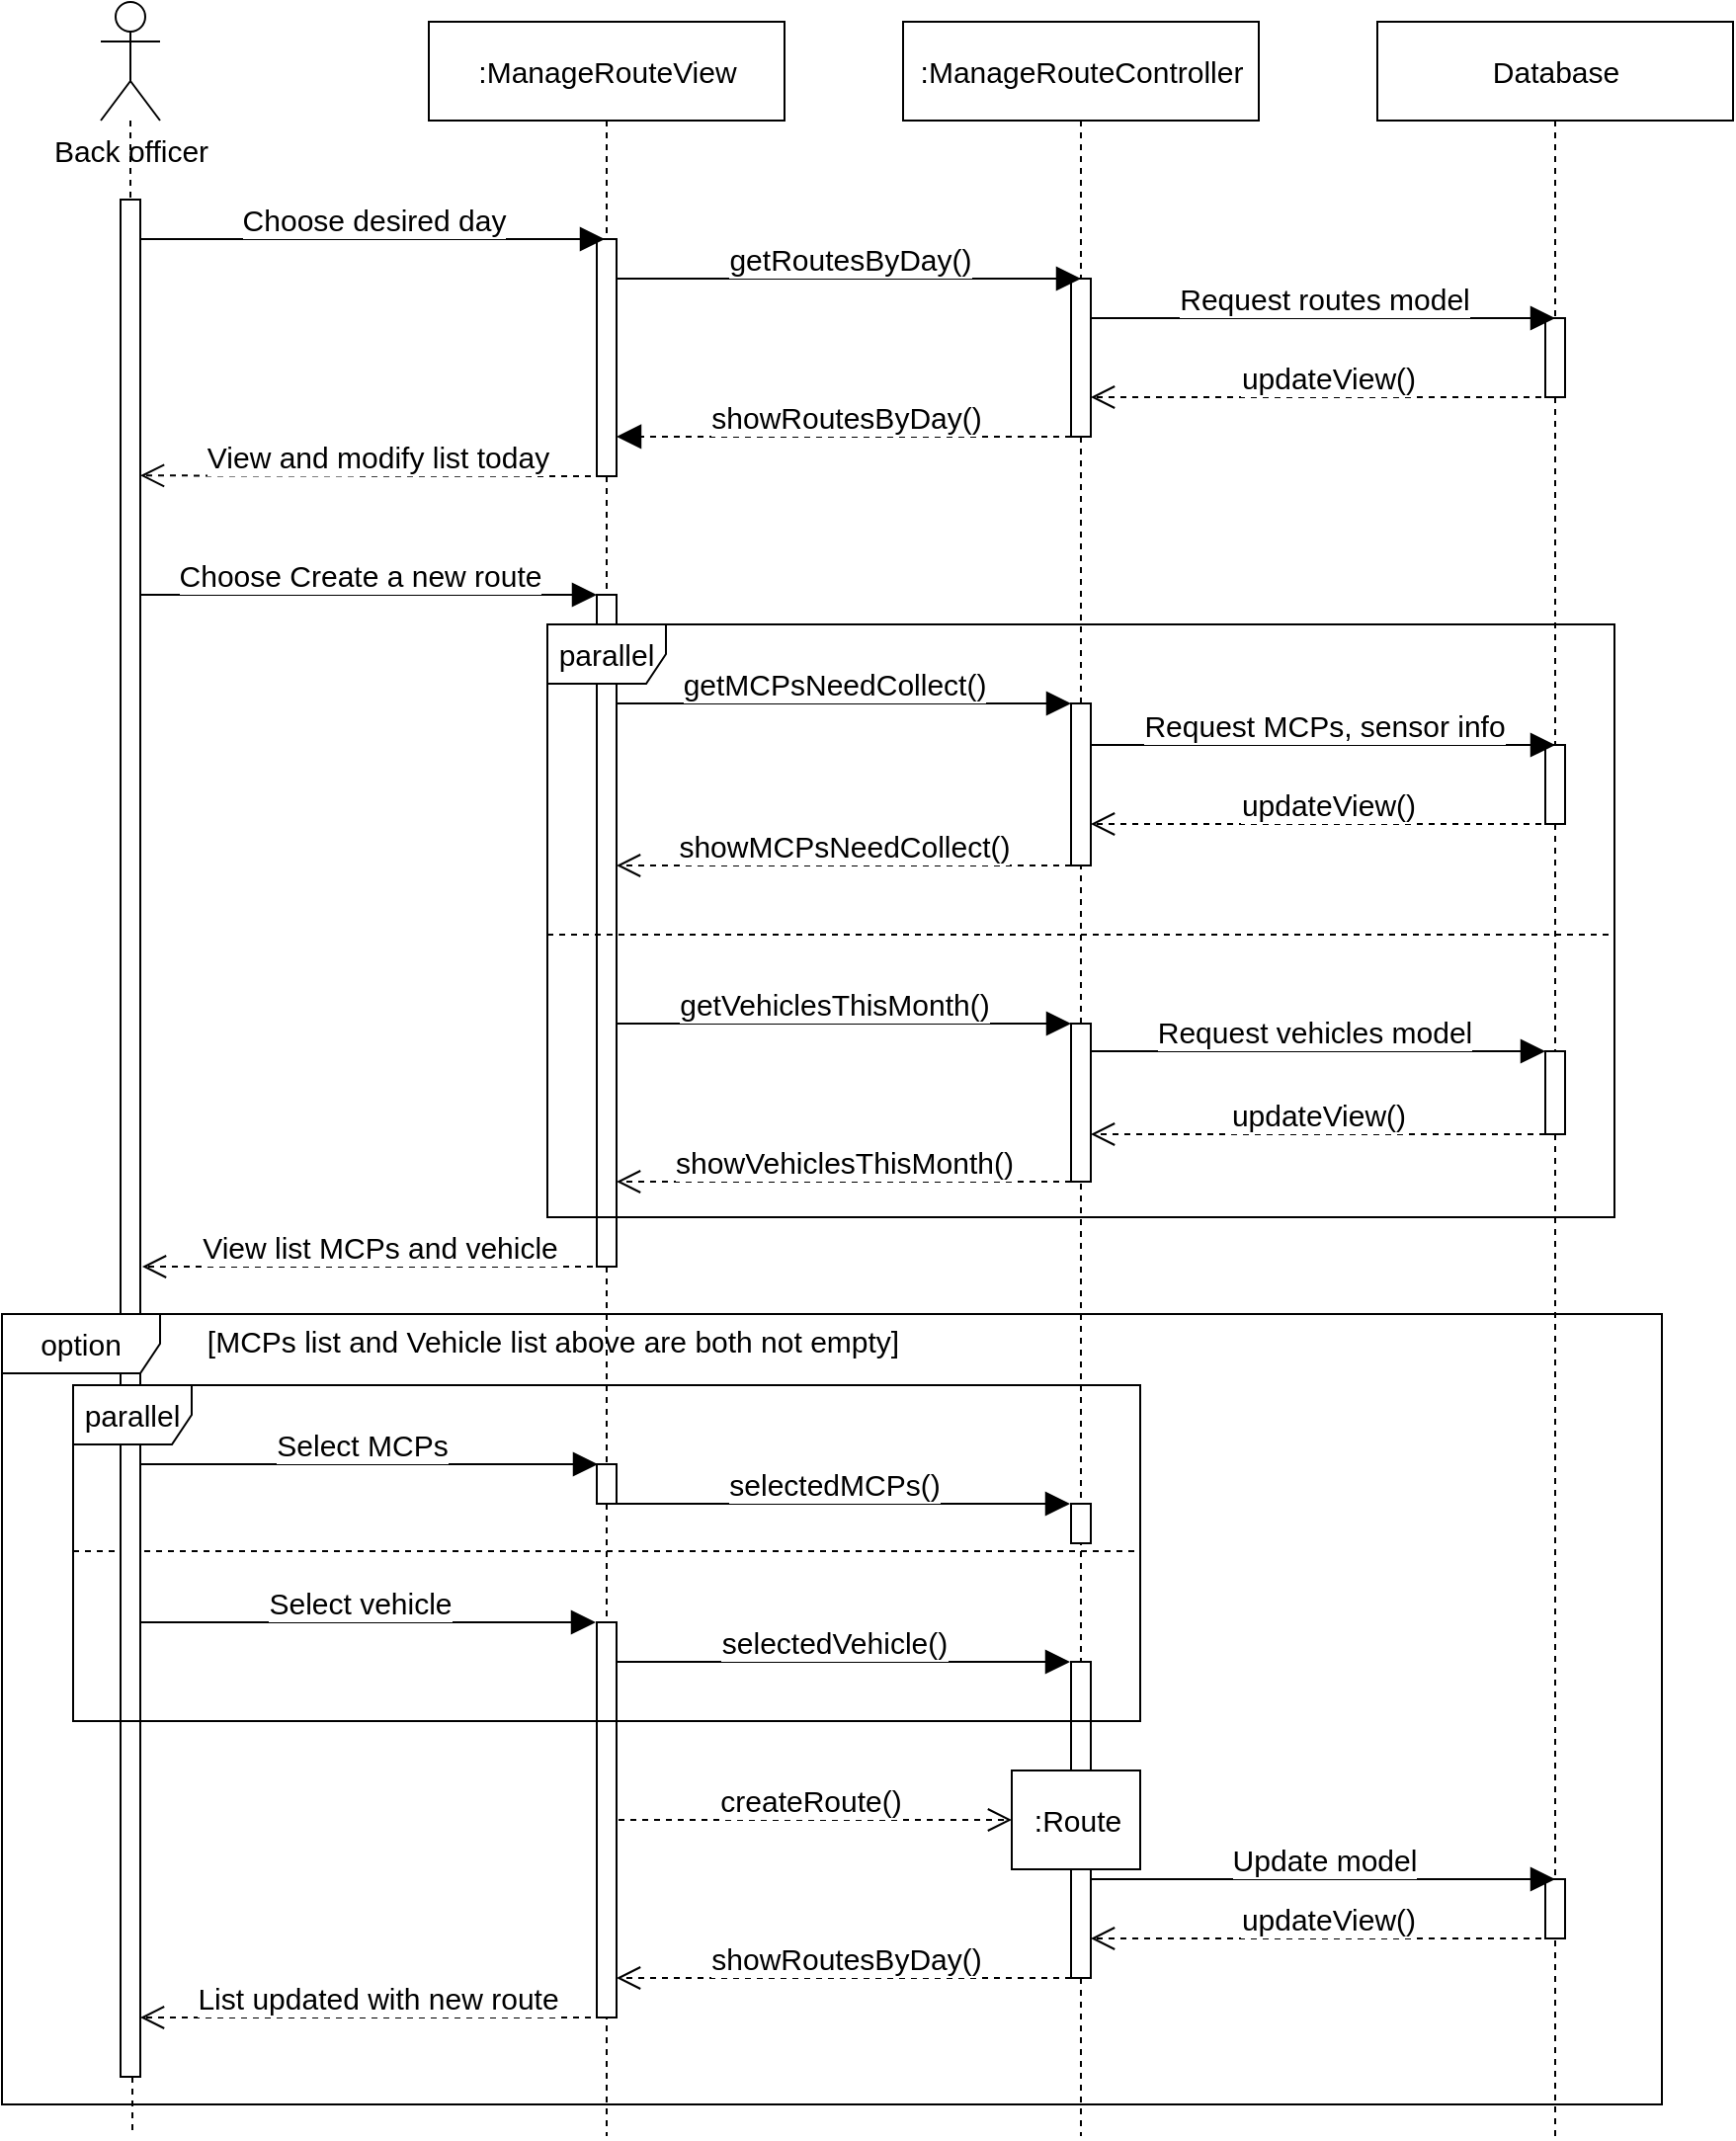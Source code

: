 <mxfile version="20.4.0" type="device"><diagram id="Ct6MWMkga0hkDBnEpdBF" name="Page-1"><mxGraphModel dx="964" dy="544" grid="1" gridSize="10" guides="1" tooltips="1" connect="1" arrows="1" fold="1" page="1" pageScale="1" pageWidth="850" pageHeight="1100" math="0" shadow="0"><root><mxCell id="0"/><mxCell id="1" parent="0"/><mxCell id="zf3j5BJPffRTRD-wPEGG-1" style="edgeStyle=orthogonalEdgeStyle;rounded=0;orthogonalLoop=1;jettySize=auto;html=1;fontSize=15;endArrow=none;endFill=0;dashed=1;startArrow=none;" edge="1" parent="1" source="zf3j5BJPffRTRD-wPEGG-51"><mxGeometry relative="1" as="geometry"><mxPoint x="130" y="1100" as="targetPoint"/><mxPoint x="130" y="120" as="sourcePoint"/><Array as="points"><mxPoint x="130" y="560"/></Array></mxGeometry></mxCell><mxCell id="zf3j5BJPffRTRD-wPEGG-2" value="Back officer" style="shape=umlActor;verticalLabelPosition=bottom;verticalAlign=top;html=1;outlineConnect=0;fontSize=15;" vertex="1" parent="1"><mxGeometry x="114" y="20" width="30" height="60" as="geometry"/></mxCell><mxCell id="zf3j5BJPffRTRD-wPEGG-3" style="edgeStyle=orthogonalEdgeStyle;rounded=0;orthogonalLoop=1;jettySize=auto;html=1;dashed=1;fontSize=15;endArrow=none;endFill=0;startArrow=none;" edge="1" parent="1" source="zf3j5BJPffRTRD-wPEGG-34"><mxGeometry relative="1" as="geometry"><mxPoint x="370.0" y="1100" as="targetPoint"/></mxGeometry></mxCell><mxCell id="zf3j5BJPffRTRD-wPEGG-4" value=":ManageRouteView" style="html=1;fontSize=15;" vertex="1" parent="1"><mxGeometry x="280" y="30" width="180" height="50" as="geometry"/></mxCell><mxCell id="zf3j5BJPffRTRD-wPEGG-5" style="edgeStyle=orthogonalEdgeStyle;rounded=0;orthogonalLoop=1;jettySize=auto;html=1;dashed=1;fontSize=15;endArrow=none;endFill=0;startArrow=none;" edge="1" parent="1" source="zf3j5BJPffRTRD-wPEGG-39"><mxGeometry relative="1" as="geometry"><mxPoint x="610" y="1100" as="targetPoint"/></mxGeometry></mxCell><mxCell id="zf3j5BJPffRTRD-wPEGG-6" value=":ManageRouteController" style="html=1;fontSize=15;" vertex="1" parent="1"><mxGeometry x="520" y="30" width="180" height="50" as="geometry"/></mxCell><mxCell id="zf3j5BJPffRTRD-wPEGG-7" style="edgeStyle=orthogonalEdgeStyle;rounded=0;orthogonalLoop=1;jettySize=auto;html=1;dashed=1;fontSize=15;endArrow=none;endFill=0;startArrow=none;" edge="1" parent="1" source="zf3j5BJPffRTRD-wPEGG-56"><mxGeometry relative="1" as="geometry"><mxPoint x="850" y="1100" as="targetPoint"/><Array as="points"><mxPoint x="850" y="564"/></Array></mxGeometry></mxCell><mxCell id="zf3j5BJPffRTRD-wPEGG-8" value="Database" style="html=1;fontSize=15;" vertex="1" parent="1"><mxGeometry x="760" y="30" width="180" height="50" as="geometry"/></mxCell><mxCell id="zf3j5BJPffRTRD-wPEGG-12" value="updateView()" style="endArrow=open;endFill=0;endSize=10;html=1;rounded=0;fontSize=15;dashed=1;" edge="1" parent="1"><mxGeometry y="-10" width="160" relative="1" as="geometry"><mxPoint x="855" y="220" as="sourcePoint"/><mxPoint x="615" y="220" as="targetPoint"/><mxPoint as="offset"/></mxGeometry></mxCell><mxCell id="zf3j5BJPffRTRD-wPEGG-13" value="Choose Create a new route" style="endArrow=block;endFill=1;endSize=10;html=1;rounded=0;fontSize=15;" edge="1" parent="1"><mxGeometry y="10" width="160" relative="1" as="geometry"><mxPoint x="125" y="320" as="sourcePoint"/><mxPoint x="365.0" y="320" as="targetPoint"/><mxPoint as="offset"/></mxGeometry></mxCell><mxCell id="zf3j5BJPffRTRD-wPEGG-15" value="Select MCPs" style="endArrow=block;endFill=1;endSize=10;html=1;rounded=0;fontSize=15;" edge="1" parent="1"><mxGeometry y="10" width="160" relative="1" as="geometry"><mxPoint x="125.5" y="760.0" as="sourcePoint"/><mxPoint x="365.5" y="760.0" as="targetPoint"/><mxPoint as="offset"/></mxGeometry></mxCell><mxCell id="zf3j5BJPffRTRD-wPEGG-16" value="selectedMCPs()" style="endArrow=block;endFill=1;endSize=10;html=1;rounded=0;fontSize=15;" edge="1" parent="1"><mxGeometry y="10" width="160" relative="1" as="geometry"><mxPoint x="364.5" y="780.0" as="sourcePoint"/><mxPoint x="604.5" y="780.0" as="targetPoint"/><mxPoint as="offset"/></mxGeometry></mxCell><mxCell id="zf3j5BJPffRTRD-wPEGG-17" value="createRoute()" style="endArrow=open;endFill=0;endSize=10;html=1;rounded=0;fontSize=15;dashed=1;entryX=0;entryY=0.5;entryDx=0;entryDy=0;" edge="1" parent="1" target="zf3j5BJPffRTRD-wPEGG-22"><mxGeometry y="10" width="160" relative="1" as="geometry"><mxPoint x="370" y="940" as="sourcePoint"/><mxPoint x="490" y="945" as="targetPoint"/><mxPoint as="offset"/></mxGeometry></mxCell><mxCell id="zf3j5BJPffRTRD-wPEGG-19" value="updateView()" style="endArrow=open;endFill=0;endSize=10;html=1;rounded=0;fontSize=15;dashed=1;" edge="1" parent="1"><mxGeometry y="-10" width="160" relative="1" as="geometry"><mxPoint x="855" y="1000" as="sourcePoint"/><mxPoint x="615.0" y="1000" as="targetPoint"/><mxPoint as="offset"/></mxGeometry></mxCell><mxCell id="zf3j5BJPffRTRD-wPEGG-20" value="List updated with new route" style="endArrow=open;endFill=0;endSize=10;html=1;rounded=0;fontSize=15;dashed=1;" edge="1" parent="1"><mxGeometry y="-10" width="160" relative="1" as="geometry"><mxPoint x="374" y="1040" as="sourcePoint"/><mxPoint x="134" y="1040" as="targetPoint"/><mxPoint as="offset"/></mxGeometry></mxCell><mxCell id="zf3j5BJPffRTRD-wPEGG-21" value="selectedVehicle()" style="endArrow=block;endFill=1;endSize=10;html=1;rounded=0;fontSize=15;" edge="1" parent="1"><mxGeometry y="10" width="160" relative="1" as="geometry"><mxPoint x="364.5" y="860.0" as="sourcePoint"/><mxPoint x="604.5" y="860.0" as="targetPoint"/><mxPoint as="offset"/></mxGeometry></mxCell><mxCell id="zf3j5BJPffRTRD-wPEGG-23" value="Select vehicle" style="endArrow=block;endFill=1;endSize=10;html=1;rounded=0;fontSize=15;" edge="1" parent="1"><mxGeometry y="10" width="160" relative="1" as="geometry"><mxPoint x="124.5" y="840.0" as="sourcePoint"/><mxPoint x="364.5" y="840.0" as="targetPoint"/><mxPoint as="offset"/></mxGeometry></mxCell><mxCell id="zf3j5BJPffRTRD-wPEGG-24" value="getMCPsNeedCollect()" style="endArrow=block;endFill=1;endSize=10;html=1;rounded=0;fontSize=15;" edge="1" parent="1"><mxGeometry y="10" width="160" relative="1" as="geometry"><mxPoint x="365" y="375" as="sourcePoint"/><mxPoint x="605" y="375" as="targetPoint"/><mxPoint as="offset"/></mxGeometry></mxCell><mxCell id="zf3j5BJPffRTRD-wPEGG-27" value="getVehiclesThisMonth()" style="endArrow=block;endFill=1;endSize=10;html=1;rounded=0;fontSize=15;" edge="1" parent="1"><mxGeometry y="10" width="160" relative="1" as="geometry"><mxPoint x="365" y="537" as="sourcePoint"/><mxPoint x="605" y="537" as="targetPoint"/><mxPoint as="offset"/></mxGeometry></mxCell><mxCell id="zf3j5BJPffRTRD-wPEGG-29" value="updateView()" style="endArrow=open;endFill=0;endSize=10;html=1;rounded=0;fontSize=15;dashed=1;" edge="1" parent="1"><mxGeometry y="-10" width="160" relative="1" as="geometry"><mxPoint x="855" y="436.0" as="sourcePoint"/><mxPoint x="615.0" y="436.0" as="targetPoint"/><mxPoint as="offset"/></mxGeometry></mxCell><mxCell id="zf3j5BJPffRTRD-wPEGG-30" value="View list MCPs and vehicle" style="endArrow=open;endFill=0;endSize=10;html=1;rounded=0;fontSize=15;dashed=1;" edge="1" parent="1"><mxGeometry y="-10" width="160" relative="1" as="geometry"><mxPoint x="375.0" y="660.0" as="sourcePoint"/><mxPoint x="135" y="660.0" as="targetPoint"/><mxPoint as="offset"/></mxGeometry></mxCell><mxCell id="zf3j5BJPffRTRD-wPEGG-31" value="[MCPs list and Vehicle list above are both not empty]" style="text;align=center;fontStyle=0;verticalAlign=middle;spacingLeft=3;spacingRight=3;strokeColor=none;rotatable=0;points=[[0,0.5],[1,0.5]];portConstraint=eastwest;fontSize=15;" vertex="1" parent="1"><mxGeometry x="148" y="684" width="390" height="26" as="geometry"/></mxCell><mxCell id="zf3j5BJPffRTRD-wPEGG-32" value="" style="html=1;points=[];perimeter=orthogonalPerimeter;fontSize=15;" vertex="1" parent="1"><mxGeometry x="365" y="140" width="10" height="120" as="geometry"/></mxCell><mxCell id="zf3j5BJPffRTRD-wPEGG-33" value="" style="edgeStyle=orthogonalEdgeStyle;rounded=0;orthogonalLoop=1;jettySize=auto;html=1;dashed=1;fontSize=15;endArrow=none;endFill=0;" edge="1" parent="1" source="zf3j5BJPffRTRD-wPEGG-4" target="zf3j5BJPffRTRD-wPEGG-32"><mxGeometry relative="1" as="geometry"><mxPoint x="370" y="1100" as="targetPoint"/><mxPoint x="370" y="80.0" as="sourcePoint"/></mxGeometry></mxCell><mxCell id="zf3j5BJPffRTRD-wPEGG-34" value="" style="html=1;points=[];perimeter=orthogonalPerimeter;fontSize=15;" vertex="1" parent="1"><mxGeometry x="365" y="320" width="10" height="340" as="geometry"/></mxCell><mxCell id="zf3j5BJPffRTRD-wPEGG-35" value="" style="edgeStyle=orthogonalEdgeStyle;rounded=0;orthogonalLoop=1;jettySize=auto;html=1;dashed=1;fontSize=15;endArrow=none;endFill=0;startArrow=none;" edge="1" parent="1" source="zf3j5BJPffRTRD-wPEGG-32" target="zf3j5BJPffRTRD-wPEGG-34"><mxGeometry relative="1" as="geometry"><mxPoint x="370" y="1100" as="targetPoint"/><mxPoint x="370" y="270.0" as="sourcePoint"/></mxGeometry></mxCell><mxCell id="zf3j5BJPffRTRD-wPEGG-36" value="" style="edgeStyle=orthogonalEdgeStyle;rounded=0;orthogonalLoop=1;jettySize=auto;html=1;fontSize=15;endArrow=none;endFill=0;dashed=1;" edge="1" parent="1" source="zf3j5BJPffRTRD-wPEGG-2" target="zf3j5BJPffRTRD-wPEGG-51"><mxGeometry relative="1" as="geometry"><mxPoint x="130" y="1100.0" as="targetPoint"/><mxPoint x="130.0" y="80.0" as="sourcePoint"/><Array as="points"/></mxGeometry></mxCell><mxCell id="zf3j5BJPffRTRD-wPEGG-37" value="" style="html=1;points=[];perimeter=orthogonalPerimeter;fontSize=15;" vertex="1" parent="1"><mxGeometry x="365" y="840" width="10" height="200" as="geometry"/></mxCell><mxCell id="zf3j5BJPffRTRD-wPEGG-38" value="" style="html=1;points=[];perimeter=orthogonalPerimeter;fontSize=15;" vertex="1" parent="1"><mxGeometry x="365" y="760" width="10" height="20" as="geometry"/></mxCell><mxCell id="zf3j5BJPffRTRD-wPEGG-39" value="" style="html=1;points=[];perimeter=orthogonalPerimeter;fontSize=15;" vertex="1" parent="1"><mxGeometry x="605" y="160" width="10" height="80" as="geometry"/></mxCell><mxCell id="zf3j5BJPffRTRD-wPEGG-40" value="" style="edgeStyle=orthogonalEdgeStyle;rounded=0;orthogonalLoop=1;jettySize=auto;html=1;dashed=1;fontSize=15;endArrow=none;endFill=0;" edge="1" parent="1" source="zf3j5BJPffRTRD-wPEGG-6" target="zf3j5BJPffRTRD-wPEGG-39"><mxGeometry relative="1" as="geometry"><mxPoint x="610" y="1100.0" as="targetPoint"/><mxPoint x="610" y="80" as="sourcePoint"/></mxGeometry></mxCell><mxCell id="zf3j5BJPffRTRD-wPEGG-41" value="" style="html=1;points=[];perimeter=orthogonalPerimeter;fontSize=15;" vertex="1" parent="1"><mxGeometry x="605" y="375" width="10" height="82" as="geometry"/></mxCell><mxCell id="zf3j5BJPffRTRD-wPEGG-43" value="" style="html=1;points=[];perimeter=orthogonalPerimeter;fontSize=15;" vertex="1" parent="1"><mxGeometry x="605" y="780" width="10" height="20" as="geometry"/></mxCell><mxCell id="zf3j5BJPffRTRD-wPEGG-44" value="" style="html=1;points=[];perimeter=orthogonalPerimeter;fontSize=15;" vertex="1" parent="1"><mxGeometry x="605" y="860" width="10" height="160" as="geometry"/></mxCell><mxCell id="zf3j5BJPffRTRD-wPEGG-45" value="" style="html=1;points=[];perimeter=orthogonalPerimeter;fontSize=15;" vertex="1" parent="1"><mxGeometry x="845" y="970" width="10" height="30" as="geometry"/></mxCell><mxCell id="zf3j5BJPffRTRD-wPEGG-47" value="View and modify list today" style="endArrow=open;endFill=0;endSize=10;html=1;rounded=0;fontSize=15;dashed=1;entryX=0.6;entryY=0.147;entryDx=0;entryDy=0;entryPerimeter=0;" edge="1" parent="1"><mxGeometry y="-10" width="160" relative="1" as="geometry"><mxPoint x="374" y="260" as="sourcePoint"/><mxPoint x="134" y="259.65" as="targetPoint"/><mxPoint as="offset"/></mxGeometry></mxCell><mxCell id="zf3j5BJPffRTRD-wPEGG-48" value="parallel" style="shape=umlFrame;whiteSpace=wrap;html=1;fontSize=15;" vertex="1" parent="1"><mxGeometry x="340" y="335" width="540" height="300" as="geometry"/></mxCell><mxCell id="zf3j5BJPffRTRD-wPEGG-49" value="" style="line;strokeWidth=1;fillColor=none;align=left;verticalAlign=middle;spacingTop=-1;spacingLeft=3;spacingRight=3;rotatable=0;labelPosition=right;points=[];portConstraint=eastwest;strokeColor=inherit;fontSize=15;dashed=1;" vertex="1" parent="1"><mxGeometry x="340" y="488" width="540" height="8" as="geometry"/></mxCell><mxCell id="zf3j5BJPffRTRD-wPEGG-50" value="" style="line;strokeWidth=1;fillColor=none;align=left;verticalAlign=middle;spacingTop=-1;spacingLeft=3;spacingRight=3;rotatable=0;labelPosition=right;points=[];portConstraint=eastwest;strokeColor=inherit;fontSize=15;dashed=1;" vertex="1" parent="1"><mxGeometry x="100" y="800" width="540" height="8" as="geometry"/></mxCell><mxCell id="zf3j5BJPffRTRD-wPEGG-51" value="" style="html=1;points=[];perimeter=orthogonalPerimeter;fontSize=15;" vertex="1" parent="1"><mxGeometry x="124" y="120" width="10" height="950" as="geometry"/></mxCell><mxCell id="zf3j5BJPffRTRD-wPEGG-52" value="" style="html=1;points=[];perimeter=orthogonalPerimeter;fontSize=15;" vertex="1" parent="1"><mxGeometry x="845" y="180" width="10" height="40" as="geometry"/></mxCell><mxCell id="zf3j5BJPffRTRD-wPEGG-53" value="" style="edgeStyle=orthogonalEdgeStyle;rounded=0;orthogonalLoop=1;jettySize=auto;html=1;dashed=1;fontSize=15;endArrow=none;endFill=0;" edge="1" parent="1" source="zf3j5BJPffRTRD-wPEGG-8" target="zf3j5BJPffRTRD-wPEGG-52"><mxGeometry relative="1" as="geometry"><mxPoint x="850" y="1100" as="targetPoint"/><Array as="points"/><mxPoint x="849.976" y="80" as="sourcePoint"/></mxGeometry></mxCell><mxCell id="zf3j5BJPffRTRD-wPEGG-54" value="" style="html=1;points=[];perimeter=orthogonalPerimeter;fontSize=15;" vertex="1" parent="1"><mxGeometry x="845" y="396" width="10" height="40" as="geometry"/></mxCell><mxCell id="zf3j5BJPffRTRD-wPEGG-55" value="" style="edgeStyle=orthogonalEdgeStyle;rounded=0;orthogonalLoop=1;jettySize=auto;html=1;dashed=1;fontSize=15;endArrow=none;endFill=0;startArrow=none;" edge="1" parent="1" source="zf3j5BJPffRTRD-wPEGG-52" target="zf3j5BJPffRTRD-wPEGG-54"><mxGeometry relative="1" as="geometry"><mxPoint x="850" y="1100" as="targetPoint"/><Array as="points"/><mxPoint x="849.976" y="220" as="sourcePoint"/></mxGeometry></mxCell><mxCell id="zf3j5BJPffRTRD-wPEGG-57" value="" style="edgeStyle=orthogonalEdgeStyle;rounded=0;orthogonalLoop=1;jettySize=auto;html=1;dashed=1;fontSize=15;endArrow=none;endFill=0;startArrow=none;" edge="1" parent="1" source="zf3j5BJPffRTRD-wPEGG-54" target="zf3j5BJPffRTRD-wPEGG-56"><mxGeometry relative="1" as="geometry"><mxPoint x="850" y="1077" as="targetPoint"/><Array as="points"/><mxPoint x="849.976" y="436" as="sourcePoint"/></mxGeometry></mxCell><mxCell id="zf3j5BJPffRTRD-wPEGG-58" value="option" style="shape=umlFrame;whiteSpace=wrap;html=1;fontSize=15;width=80;height=30;" vertex="1" parent="1"><mxGeometry x="64" y="684" width="840" height="400" as="geometry"/></mxCell><mxCell id="zf3j5BJPffRTRD-wPEGG-59" value="parallel" style="shape=umlFrame;whiteSpace=wrap;html=1;fontSize=15;" vertex="1" parent="1"><mxGeometry x="100" y="720" width="540" height="170" as="geometry"/></mxCell><mxCell id="zf3j5BJPffRTRD-wPEGG-10" value="getRoutesByDay()" style="endArrow=block;endFill=1;endSize=10;html=1;rounded=0;fontSize=15;" edge="1" parent="1"><mxGeometry y="10" width="160" relative="1" as="geometry"><mxPoint x="375" y="160" as="sourcePoint"/><mxPoint x="610" y="160" as="targetPoint"/><mxPoint as="offset"/></mxGeometry></mxCell><mxCell id="zf3j5BJPffRTRD-wPEGG-9" value="showRoutesByDay()" style="endArrow=block;endFill=1;endSize=10;html=1;rounded=0;fontSize=15;entryX=1;entryY=0.833;entryDx=0;entryDy=0;entryPerimeter=0;dashed=1;" edge="1" parent="1" source="zf3j5BJPffRTRD-wPEGG-39" target="zf3j5BJPffRTRD-wPEGG-32"><mxGeometry y="-10" width="160" relative="1" as="geometry"><mxPoint x="379.0" y="260" as="sourcePoint"/><mxPoint x="380" y="240" as="targetPoint"/><Array as="points"><mxPoint x="510" y="240"/></Array><mxPoint x="1" as="offset"/></mxGeometry></mxCell><mxCell id="zf3j5BJPffRTRD-wPEGG-60" value="Request routes model" style="endArrow=block;endFill=1;endSize=10;html=1;rounded=0;fontSize=15;" edge="1" parent="1"><mxGeometry y="10" width="160" relative="1" as="geometry"><mxPoint x="615" y="180" as="sourcePoint"/><mxPoint x="850" y="180" as="targetPoint"/><mxPoint as="offset"/></mxGeometry></mxCell><mxCell id="zf3j5BJPffRTRD-wPEGG-62" value="Choose desired day" style="endArrow=block;endFill=1;endSize=10;html=1;rounded=0;fontSize=15;" edge="1" parent="1"><mxGeometry y="10" width="160" relative="1" as="geometry"><mxPoint x="134" y="140" as="sourcePoint"/><mxPoint x="369" y="140" as="targetPoint"/><mxPoint as="offset"/></mxGeometry></mxCell><mxCell id="zf3j5BJPffRTRD-wPEGG-63" value="Request MCPs, sensor info" style="endArrow=block;endFill=1;endSize=10;html=1;rounded=0;fontSize=15;" edge="1" parent="1"><mxGeometry y="10" width="160" relative="1" as="geometry"><mxPoint x="615" y="396" as="sourcePoint"/><mxPoint x="850" y="396" as="targetPoint"/><mxPoint as="offset"/></mxGeometry></mxCell><mxCell id="zf3j5BJPffRTRD-wPEGG-64" value="updateView()" style="endArrow=open;endFill=0;endSize=10;html=1;rounded=0;fontSize=15;dashed=1;startArrow=none;" edge="1" parent="1"><mxGeometry y="-10" width="160" relative="1" as="geometry"><mxPoint x="845" y="593.0" as="sourcePoint"/><mxPoint x="615.0" y="593.0" as="targetPoint"/><mxPoint as="offset"/></mxGeometry></mxCell><mxCell id="zf3j5BJPffRTRD-wPEGG-65" value="showMCPsNeedCollect()" style="endArrow=open;endFill=0;endSize=10;html=1;rounded=0;fontSize=15;entryX=1;entryY=0.833;entryDx=0;entryDy=0;entryPerimeter=0;dashed=1;" edge="1" parent="1"><mxGeometry y="-10" width="160" relative="1" as="geometry"><mxPoint x="605" y="457.04" as="sourcePoint"/><mxPoint x="375" y="457" as="targetPoint"/><Array as="points"><mxPoint x="510" y="457.04"/></Array><mxPoint as="offset"/></mxGeometry></mxCell><mxCell id="zf3j5BJPffRTRD-wPEGG-56" value="" style="html=1;points=[];perimeter=orthogonalPerimeter;fontSize=15;" vertex="1" parent="1"><mxGeometry x="845" y="551" width="10" height="42" as="geometry"/></mxCell><mxCell id="zf3j5BJPffRTRD-wPEGG-66" value="" style="endArrow=none;endFill=0;endSize=10;html=1;rounded=0;fontSize=15;dashed=1;" edge="1" parent="1" target="zf3j5BJPffRTRD-wPEGG-56"><mxGeometry y="-10" width="160" relative="1" as="geometry"><mxPoint x="855" y="586.0" as="sourcePoint"/><mxPoint x="615.0" y="586.0" as="targetPoint"/><mxPoint as="offset"/></mxGeometry></mxCell><mxCell id="zf3j5BJPffRTRD-wPEGG-67" value="Request vehicles model" style="endArrow=block;endFill=1;endSize=10;html=1;rounded=0;fontSize=15;" edge="1" parent="1"><mxGeometry y="10" width="160" relative="1" as="geometry"><mxPoint x="610" y="551" as="sourcePoint"/><mxPoint x="845" y="551" as="targetPoint"/><mxPoint as="offset"/></mxGeometry></mxCell><mxCell id="zf3j5BJPffRTRD-wPEGG-42" value="" style="html=1;points=[];perimeter=orthogonalPerimeter;fontSize=15;" vertex="1" parent="1"><mxGeometry x="605" y="537" width="10" height="80" as="geometry"/></mxCell><mxCell id="zf3j5BJPffRTRD-wPEGG-68" value="showVehiclesThisMonth()" style="endArrow=open;endFill=0;endSize=10;html=1;rounded=0;fontSize=15;entryX=1;entryY=0.833;entryDx=0;entryDy=0;entryPerimeter=0;dashed=1;" edge="1" parent="1"><mxGeometry y="-10" width="160" relative="1" as="geometry"><mxPoint x="605" y="617.04" as="sourcePoint"/><mxPoint x="375" y="617" as="targetPoint"/><Array as="points"><mxPoint x="510" y="617.04"/></Array><mxPoint as="offset"/></mxGeometry></mxCell><mxCell id="zf3j5BJPffRTRD-wPEGG-22" value=":Route" style="html=1;fontSize=15;" vertex="1" parent="1"><mxGeometry x="575" y="915" width="65" height="50" as="geometry"/></mxCell><mxCell id="zf3j5BJPffRTRD-wPEGG-69" value="Update model" style="endArrow=block;endFill=1;endSize=10;html=1;rounded=0;fontSize=15;" edge="1" parent="1"><mxGeometry y="10" width="160" relative="1" as="geometry"><mxPoint x="615" y="970" as="sourcePoint"/><mxPoint x="850" y="970" as="targetPoint"/><mxPoint as="offset"/></mxGeometry></mxCell><mxCell id="zf3j5BJPffRTRD-wPEGG-70" value="showRoutesByDay()" style="endArrow=open;endFill=0;endSize=10;html=1;rounded=0;fontSize=15;entryX=1;entryY=0.833;entryDx=0;entryDy=0;entryPerimeter=0;dashed=1;" edge="1" parent="1"><mxGeometry y="-10" width="160" relative="1" as="geometry"><mxPoint x="605" y="1020.04" as="sourcePoint"/><mxPoint x="375.0" y="1020" as="targetPoint"/><Array as="points"><mxPoint x="510" y="1020.04"/></Array><mxPoint x="1" as="offset"/></mxGeometry></mxCell></root></mxGraphModel></diagram></mxfile>